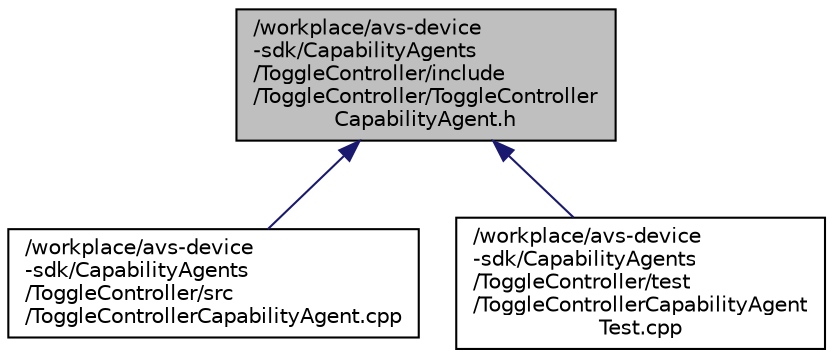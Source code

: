 digraph "/workplace/avs-device-sdk/CapabilityAgents/ToggleController/include/ToggleController/ToggleControllerCapabilityAgent.h"
{
 // LATEX_PDF_SIZE
  edge [fontname="Helvetica",fontsize="10",labelfontname="Helvetica",labelfontsize="10"];
  node [fontname="Helvetica",fontsize="10",shape=record];
  Node1 [label="/workplace/avs-device\l-sdk/CapabilityAgents\l/ToggleController/include\l/ToggleController/ToggleController\lCapabilityAgent.h",height=0.2,width=0.4,color="black", fillcolor="grey75", style="filled", fontcolor="black",tooltip=" "];
  Node1 -> Node2 [dir="back",color="midnightblue",fontsize="10",style="solid",fontname="Helvetica"];
  Node2 [label="/workplace/avs-device\l-sdk/CapabilityAgents\l/ToggleController/src\l/ToggleControllerCapabilityAgent.cpp",height=0.2,width=0.4,color="black", fillcolor="white", style="filled",URL="$_toggle_controller_capability_agent_8cpp.html",tooltip=" "];
  Node1 -> Node3 [dir="back",color="midnightblue",fontsize="10",style="solid",fontname="Helvetica"];
  Node3 [label="/workplace/avs-device\l-sdk/CapabilityAgents\l/ToggleController/test\l/ToggleControllerCapabilityAgent\lTest.cpp",height=0.2,width=0.4,color="black", fillcolor="white", style="filled",URL="$_toggle_controller_capability_agent_test_8cpp.html",tooltip=" "];
}

